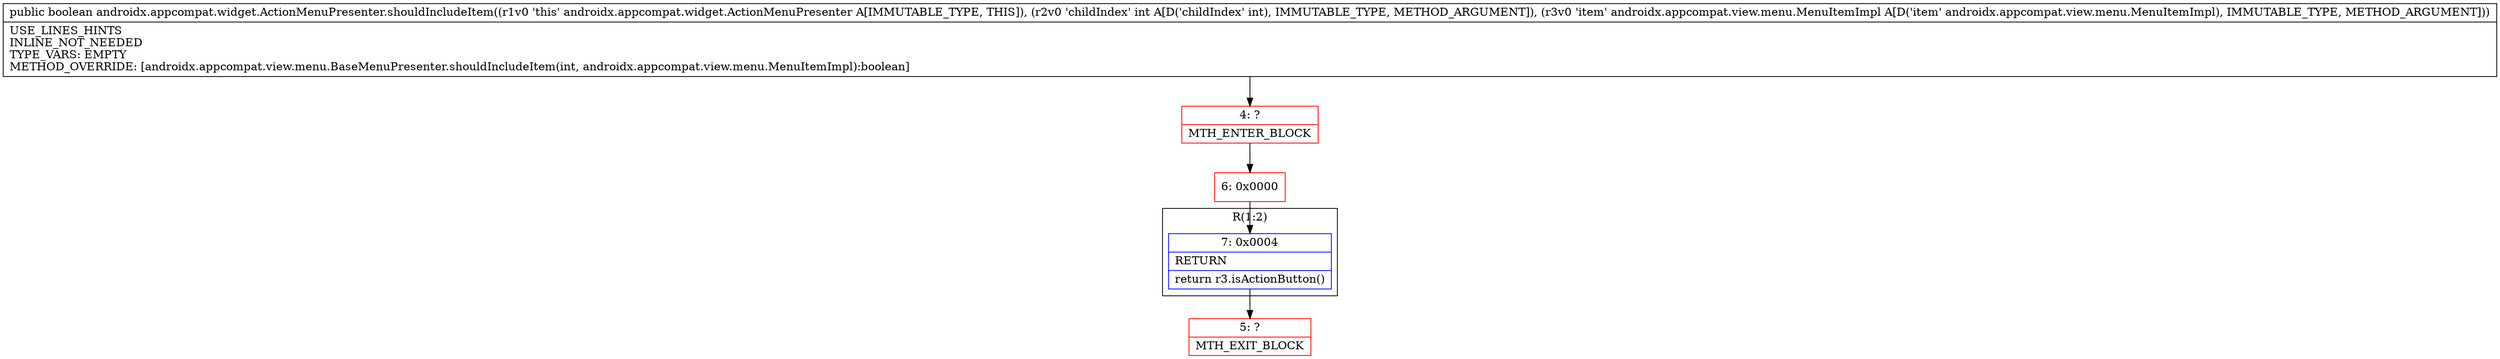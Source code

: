 digraph "CFG forandroidx.appcompat.widget.ActionMenuPresenter.shouldIncludeItem(ILandroidx\/appcompat\/view\/menu\/MenuItemImpl;)Z" {
subgraph cluster_Region_1212812225 {
label = "R(1:2)";
node [shape=record,color=blue];
Node_7 [shape=record,label="{7\:\ 0x0004|RETURN\l|return r3.isActionButton()\l}"];
}
Node_4 [shape=record,color=red,label="{4\:\ ?|MTH_ENTER_BLOCK\l}"];
Node_6 [shape=record,color=red,label="{6\:\ 0x0000}"];
Node_5 [shape=record,color=red,label="{5\:\ ?|MTH_EXIT_BLOCK\l}"];
MethodNode[shape=record,label="{public boolean androidx.appcompat.widget.ActionMenuPresenter.shouldIncludeItem((r1v0 'this' androidx.appcompat.widget.ActionMenuPresenter A[IMMUTABLE_TYPE, THIS]), (r2v0 'childIndex' int A[D('childIndex' int), IMMUTABLE_TYPE, METHOD_ARGUMENT]), (r3v0 'item' androidx.appcompat.view.menu.MenuItemImpl A[D('item' androidx.appcompat.view.menu.MenuItemImpl), IMMUTABLE_TYPE, METHOD_ARGUMENT]))  | USE_LINES_HINTS\lINLINE_NOT_NEEDED\lTYPE_VARS: EMPTY\lMETHOD_OVERRIDE: [androidx.appcompat.view.menu.BaseMenuPresenter.shouldIncludeItem(int, androidx.appcompat.view.menu.MenuItemImpl):boolean]\l}"];
MethodNode -> Node_4;Node_7 -> Node_5;
Node_4 -> Node_6;
Node_6 -> Node_7;
}


